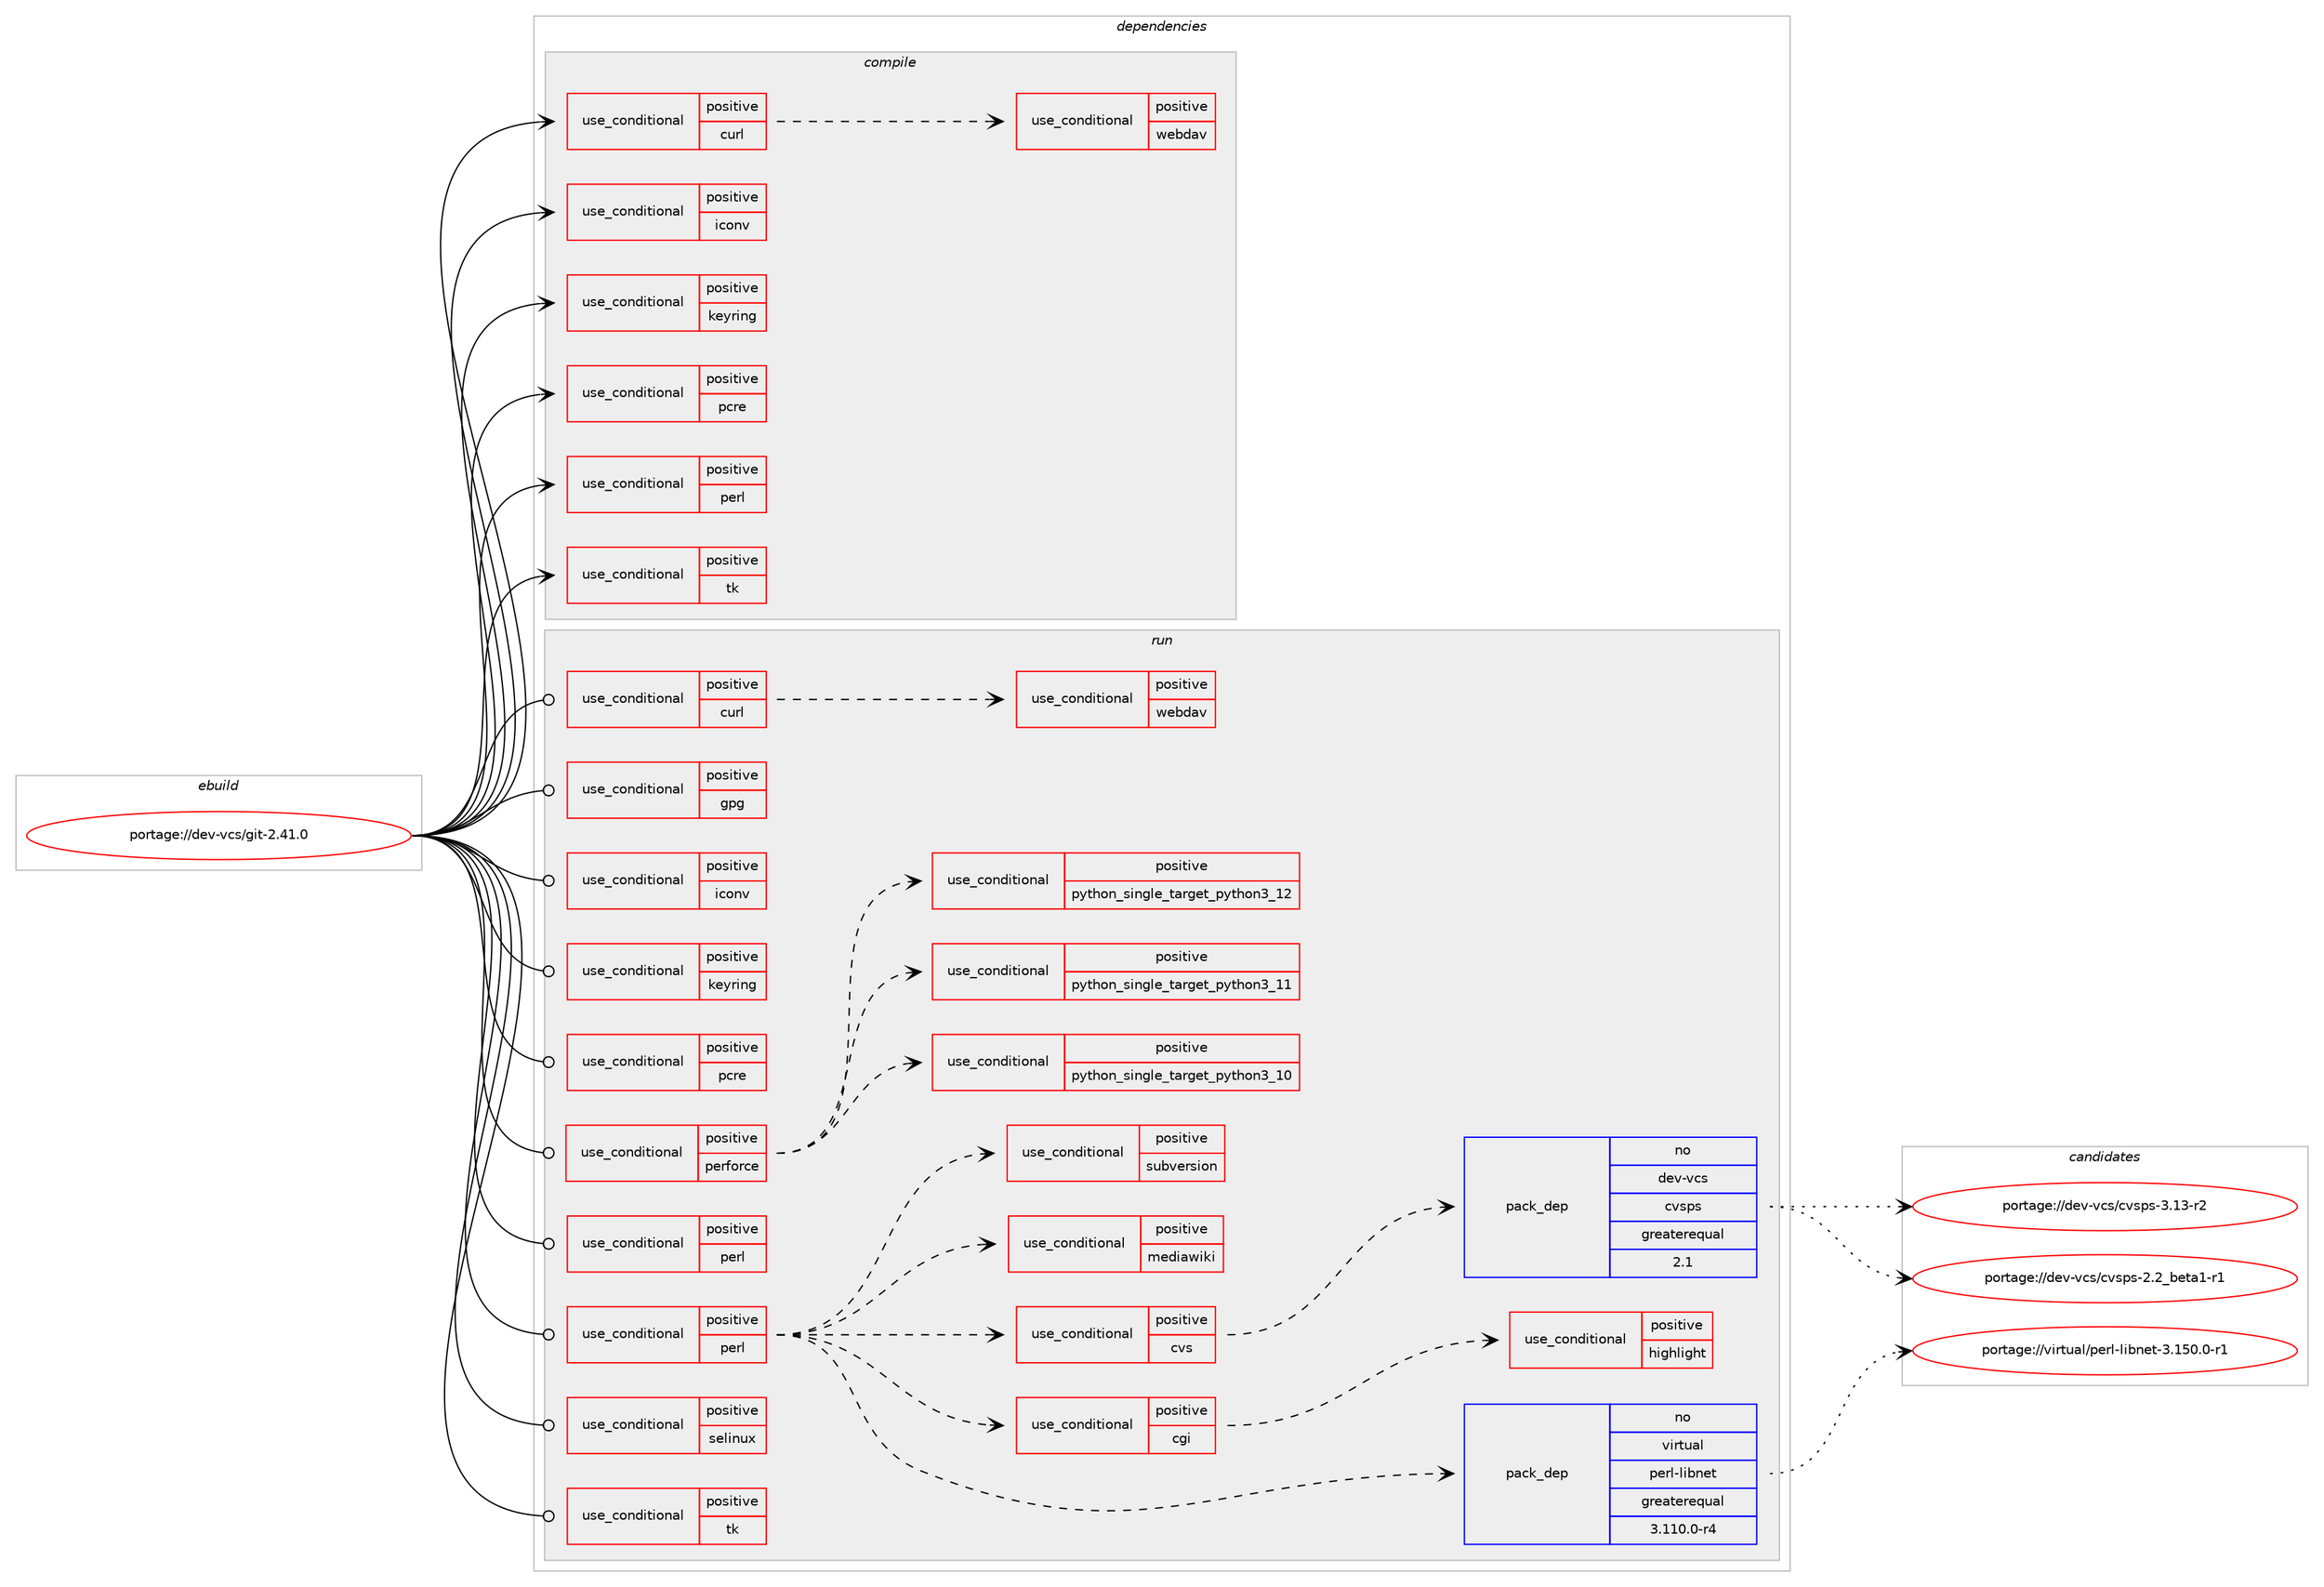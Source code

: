 digraph prolog {

# *************
# Graph options
# *************

newrank=true;
concentrate=true;
compound=true;
graph [rankdir=LR,fontname=Helvetica,fontsize=10,ranksep=1.5];#, ranksep=2.5, nodesep=0.2];
edge  [arrowhead=vee];
node  [fontname=Helvetica,fontsize=10];

# **********
# The ebuild
# **********

subgraph cluster_leftcol {
color=gray;
rank=same;
label=<<i>ebuild</i>>;
id [label="portage://dev-vcs/git-2.41.0", color=red, width=4, href="../dev-vcs/git-2.41.0.svg"];
}

# ****************
# The dependencies
# ****************

subgraph cluster_midcol {
color=gray;
label=<<i>dependencies</i>>;
subgraph cluster_compile {
fillcolor="#eeeeee";
style=filled;
label=<<i>compile</i>>;
subgraph cond60647 {
dependency112720 [label=<<TABLE BORDER="0" CELLBORDER="1" CELLSPACING="0" CELLPADDING="4"><TR><TD ROWSPAN="3" CELLPADDING="10">use_conditional</TD></TR><TR><TD>positive</TD></TR><TR><TD>curl</TD></TR></TABLE>>, shape=none, color=red];
# *** BEGIN UNKNOWN DEPENDENCY TYPE (TODO) ***
# dependency112720 -> package_dependency(portage://dev-vcs/git-2.41.0,install,no,net-misc,curl,none,[,,],[],[])
# *** END UNKNOWN DEPENDENCY TYPE (TODO) ***

subgraph cond60648 {
dependency112721 [label=<<TABLE BORDER="0" CELLBORDER="1" CELLSPACING="0" CELLPADDING="4"><TR><TD ROWSPAN="3" CELLPADDING="10">use_conditional</TD></TR><TR><TD>positive</TD></TR><TR><TD>webdav</TD></TR></TABLE>>, shape=none, color=red];
# *** BEGIN UNKNOWN DEPENDENCY TYPE (TODO) ***
# dependency112721 -> package_dependency(portage://dev-vcs/git-2.41.0,install,no,dev-libs,expat,none,[,,],[],[])
# *** END UNKNOWN DEPENDENCY TYPE (TODO) ***

}
dependency112720:e -> dependency112721:w [weight=20,style="dashed",arrowhead="vee"];
}
id:e -> dependency112720:w [weight=20,style="solid",arrowhead="vee"];
subgraph cond60649 {
dependency112722 [label=<<TABLE BORDER="0" CELLBORDER="1" CELLSPACING="0" CELLPADDING="4"><TR><TD ROWSPAN="3" CELLPADDING="10">use_conditional</TD></TR><TR><TD>positive</TD></TR><TR><TD>iconv</TD></TR></TABLE>>, shape=none, color=red];
# *** BEGIN UNKNOWN DEPENDENCY TYPE (TODO) ***
# dependency112722 -> package_dependency(portage://dev-vcs/git-2.41.0,install,no,virtual,libiconv,none,[,,],[],[])
# *** END UNKNOWN DEPENDENCY TYPE (TODO) ***

}
id:e -> dependency112722:w [weight=20,style="solid",arrowhead="vee"];
subgraph cond60650 {
dependency112723 [label=<<TABLE BORDER="0" CELLBORDER="1" CELLSPACING="0" CELLPADDING="4"><TR><TD ROWSPAN="3" CELLPADDING="10">use_conditional</TD></TR><TR><TD>positive</TD></TR><TR><TD>keyring</TD></TR></TABLE>>, shape=none, color=red];
# *** BEGIN UNKNOWN DEPENDENCY TYPE (TODO) ***
# dependency112723 -> package_dependency(portage://dev-vcs/git-2.41.0,install,no,app-crypt,libsecret,none,[,,],[],[])
# *** END UNKNOWN DEPENDENCY TYPE (TODO) ***

# *** BEGIN UNKNOWN DEPENDENCY TYPE (TODO) ***
# dependency112723 -> package_dependency(portage://dev-vcs/git-2.41.0,install,no,dev-libs,glib,none,[,,],[slot(2)],[])
# *** END UNKNOWN DEPENDENCY TYPE (TODO) ***

}
id:e -> dependency112723:w [weight=20,style="solid",arrowhead="vee"];
subgraph cond60651 {
dependency112724 [label=<<TABLE BORDER="0" CELLBORDER="1" CELLSPACING="0" CELLPADDING="4"><TR><TD ROWSPAN="3" CELLPADDING="10">use_conditional</TD></TR><TR><TD>positive</TD></TR><TR><TD>pcre</TD></TR></TABLE>>, shape=none, color=red];
# *** BEGIN UNKNOWN DEPENDENCY TYPE (TODO) ***
# dependency112724 -> package_dependency(portage://dev-vcs/git-2.41.0,install,no,dev-libs,libpcre2,none,[,,],any_same_slot,[])
# *** END UNKNOWN DEPENDENCY TYPE (TODO) ***

}
id:e -> dependency112724:w [weight=20,style="solid",arrowhead="vee"];
subgraph cond60652 {
dependency112725 [label=<<TABLE BORDER="0" CELLBORDER="1" CELLSPACING="0" CELLPADDING="4"><TR><TD ROWSPAN="3" CELLPADDING="10">use_conditional</TD></TR><TR><TD>positive</TD></TR><TR><TD>perl</TD></TR></TABLE>>, shape=none, color=red];
# *** BEGIN UNKNOWN DEPENDENCY TYPE (TODO) ***
# dependency112725 -> package_dependency(portage://dev-vcs/git-2.41.0,install,no,dev-lang,perl,none,[,,],any_same_slot,[use(disable(build),negative)])
# *** END UNKNOWN DEPENDENCY TYPE (TODO) ***

}
id:e -> dependency112725:w [weight=20,style="solid",arrowhead="vee"];
subgraph cond60653 {
dependency112726 [label=<<TABLE BORDER="0" CELLBORDER="1" CELLSPACING="0" CELLPADDING="4"><TR><TD ROWSPAN="3" CELLPADDING="10">use_conditional</TD></TR><TR><TD>positive</TD></TR><TR><TD>tk</TD></TR></TABLE>>, shape=none, color=red];
# *** BEGIN UNKNOWN DEPENDENCY TYPE (TODO) ***
# dependency112726 -> package_dependency(portage://dev-vcs/git-2.41.0,install,no,dev-lang,tk,none,[,,],any_same_slot,[])
# *** END UNKNOWN DEPENDENCY TYPE (TODO) ***

}
id:e -> dependency112726:w [weight=20,style="solid",arrowhead="vee"];
# *** BEGIN UNKNOWN DEPENDENCY TYPE (TODO) ***
# id -> package_dependency(portage://dev-vcs/git-2.41.0,install,no,dev-libs,openssl,none,[,,],any_same_slot,[])
# *** END UNKNOWN DEPENDENCY TYPE (TODO) ***

# *** BEGIN UNKNOWN DEPENDENCY TYPE (TODO) ***
# id -> package_dependency(portage://dev-vcs/git-2.41.0,install,no,sys-libs,zlib,none,[,,],[],[])
# *** END UNKNOWN DEPENDENCY TYPE (TODO) ***

}
subgraph cluster_compileandrun {
fillcolor="#eeeeee";
style=filled;
label=<<i>compile and run</i>>;
}
subgraph cluster_run {
fillcolor="#eeeeee";
style=filled;
label=<<i>run</i>>;
subgraph cond60654 {
dependency112727 [label=<<TABLE BORDER="0" CELLBORDER="1" CELLSPACING="0" CELLPADDING="4"><TR><TD ROWSPAN="3" CELLPADDING="10">use_conditional</TD></TR><TR><TD>positive</TD></TR><TR><TD>curl</TD></TR></TABLE>>, shape=none, color=red];
# *** BEGIN UNKNOWN DEPENDENCY TYPE (TODO) ***
# dependency112727 -> package_dependency(portage://dev-vcs/git-2.41.0,run,no,net-misc,curl,none,[,,],[],[])
# *** END UNKNOWN DEPENDENCY TYPE (TODO) ***

subgraph cond60655 {
dependency112728 [label=<<TABLE BORDER="0" CELLBORDER="1" CELLSPACING="0" CELLPADDING="4"><TR><TD ROWSPAN="3" CELLPADDING="10">use_conditional</TD></TR><TR><TD>positive</TD></TR><TR><TD>webdav</TD></TR></TABLE>>, shape=none, color=red];
# *** BEGIN UNKNOWN DEPENDENCY TYPE (TODO) ***
# dependency112728 -> package_dependency(portage://dev-vcs/git-2.41.0,run,no,dev-libs,expat,none,[,,],[],[])
# *** END UNKNOWN DEPENDENCY TYPE (TODO) ***

}
dependency112727:e -> dependency112728:w [weight=20,style="dashed",arrowhead="vee"];
}
id:e -> dependency112727:w [weight=20,style="solid",arrowhead="odot"];
subgraph cond60656 {
dependency112729 [label=<<TABLE BORDER="0" CELLBORDER="1" CELLSPACING="0" CELLPADDING="4"><TR><TD ROWSPAN="3" CELLPADDING="10">use_conditional</TD></TR><TR><TD>positive</TD></TR><TR><TD>gpg</TD></TR></TABLE>>, shape=none, color=red];
# *** BEGIN UNKNOWN DEPENDENCY TYPE (TODO) ***
# dependency112729 -> package_dependency(portage://dev-vcs/git-2.41.0,run,no,app-crypt,gnupg,none,[,,],[],[])
# *** END UNKNOWN DEPENDENCY TYPE (TODO) ***

}
id:e -> dependency112729:w [weight=20,style="solid",arrowhead="odot"];
subgraph cond60657 {
dependency112730 [label=<<TABLE BORDER="0" CELLBORDER="1" CELLSPACING="0" CELLPADDING="4"><TR><TD ROWSPAN="3" CELLPADDING="10">use_conditional</TD></TR><TR><TD>positive</TD></TR><TR><TD>iconv</TD></TR></TABLE>>, shape=none, color=red];
# *** BEGIN UNKNOWN DEPENDENCY TYPE (TODO) ***
# dependency112730 -> package_dependency(portage://dev-vcs/git-2.41.0,run,no,virtual,libiconv,none,[,,],[],[])
# *** END UNKNOWN DEPENDENCY TYPE (TODO) ***

}
id:e -> dependency112730:w [weight=20,style="solid",arrowhead="odot"];
subgraph cond60658 {
dependency112731 [label=<<TABLE BORDER="0" CELLBORDER="1" CELLSPACING="0" CELLPADDING="4"><TR><TD ROWSPAN="3" CELLPADDING="10">use_conditional</TD></TR><TR><TD>positive</TD></TR><TR><TD>keyring</TD></TR></TABLE>>, shape=none, color=red];
# *** BEGIN UNKNOWN DEPENDENCY TYPE (TODO) ***
# dependency112731 -> package_dependency(portage://dev-vcs/git-2.41.0,run,no,app-crypt,libsecret,none,[,,],[],[])
# *** END UNKNOWN DEPENDENCY TYPE (TODO) ***

# *** BEGIN UNKNOWN DEPENDENCY TYPE (TODO) ***
# dependency112731 -> package_dependency(portage://dev-vcs/git-2.41.0,run,no,dev-libs,glib,none,[,,],[slot(2)],[])
# *** END UNKNOWN DEPENDENCY TYPE (TODO) ***

}
id:e -> dependency112731:w [weight=20,style="solid",arrowhead="odot"];
subgraph cond60659 {
dependency112732 [label=<<TABLE BORDER="0" CELLBORDER="1" CELLSPACING="0" CELLPADDING="4"><TR><TD ROWSPAN="3" CELLPADDING="10">use_conditional</TD></TR><TR><TD>positive</TD></TR><TR><TD>pcre</TD></TR></TABLE>>, shape=none, color=red];
# *** BEGIN UNKNOWN DEPENDENCY TYPE (TODO) ***
# dependency112732 -> package_dependency(portage://dev-vcs/git-2.41.0,run,no,dev-libs,libpcre2,none,[,,],any_same_slot,[])
# *** END UNKNOWN DEPENDENCY TYPE (TODO) ***

}
id:e -> dependency112732:w [weight=20,style="solid",arrowhead="odot"];
subgraph cond60660 {
dependency112733 [label=<<TABLE BORDER="0" CELLBORDER="1" CELLSPACING="0" CELLPADDING="4"><TR><TD ROWSPAN="3" CELLPADDING="10">use_conditional</TD></TR><TR><TD>positive</TD></TR><TR><TD>perforce</TD></TR></TABLE>>, shape=none, color=red];
subgraph cond60661 {
dependency112734 [label=<<TABLE BORDER="0" CELLBORDER="1" CELLSPACING="0" CELLPADDING="4"><TR><TD ROWSPAN="3" CELLPADDING="10">use_conditional</TD></TR><TR><TD>positive</TD></TR><TR><TD>python_single_target_python3_10</TD></TR></TABLE>>, shape=none, color=red];
# *** BEGIN UNKNOWN DEPENDENCY TYPE (TODO) ***
# dependency112734 -> package_dependency(portage://dev-vcs/git-2.41.0,run,no,dev-lang,python,none,[,,],[slot(3.10)],[])
# *** END UNKNOWN DEPENDENCY TYPE (TODO) ***

}
dependency112733:e -> dependency112734:w [weight=20,style="dashed",arrowhead="vee"];
subgraph cond60662 {
dependency112735 [label=<<TABLE BORDER="0" CELLBORDER="1" CELLSPACING="0" CELLPADDING="4"><TR><TD ROWSPAN="3" CELLPADDING="10">use_conditional</TD></TR><TR><TD>positive</TD></TR><TR><TD>python_single_target_python3_11</TD></TR></TABLE>>, shape=none, color=red];
# *** BEGIN UNKNOWN DEPENDENCY TYPE (TODO) ***
# dependency112735 -> package_dependency(portage://dev-vcs/git-2.41.0,run,no,dev-lang,python,none,[,,],[slot(3.11)],[])
# *** END UNKNOWN DEPENDENCY TYPE (TODO) ***

}
dependency112733:e -> dependency112735:w [weight=20,style="dashed",arrowhead="vee"];
subgraph cond60663 {
dependency112736 [label=<<TABLE BORDER="0" CELLBORDER="1" CELLSPACING="0" CELLPADDING="4"><TR><TD ROWSPAN="3" CELLPADDING="10">use_conditional</TD></TR><TR><TD>positive</TD></TR><TR><TD>python_single_target_python3_12</TD></TR></TABLE>>, shape=none, color=red];
# *** BEGIN UNKNOWN DEPENDENCY TYPE (TODO) ***
# dependency112736 -> package_dependency(portage://dev-vcs/git-2.41.0,run,no,dev-lang,python,none,[,,],[slot(3.12)],[])
# *** END UNKNOWN DEPENDENCY TYPE (TODO) ***

}
dependency112733:e -> dependency112736:w [weight=20,style="dashed",arrowhead="vee"];
}
id:e -> dependency112733:w [weight=20,style="solid",arrowhead="odot"];
subgraph cond60664 {
dependency112737 [label=<<TABLE BORDER="0" CELLBORDER="1" CELLSPACING="0" CELLPADDING="4"><TR><TD ROWSPAN="3" CELLPADDING="10">use_conditional</TD></TR><TR><TD>positive</TD></TR><TR><TD>perl</TD></TR></TABLE>>, shape=none, color=red];
# *** BEGIN UNKNOWN DEPENDENCY TYPE (TODO) ***
# dependency112737 -> package_dependency(portage://dev-vcs/git-2.41.0,run,no,dev-lang,perl,none,[,,],any_same_slot,[use(disable(build),negative)])
# *** END UNKNOWN DEPENDENCY TYPE (TODO) ***

}
id:e -> dependency112737:w [weight=20,style="solid",arrowhead="odot"];
subgraph cond60665 {
dependency112738 [label=<<TABLE BORDER="0" CELLBORDER="1" CELLSPACING="0" CELLPADDING="4"><TR><TD ROWSPAN="3" CELLPADDING="10">use_conditional</TD></TR><TR><TD>positive</TD></TR><TR><TD>perl</TD></TR></TABLE>>, shape=none, color=red];
# *** BEGIN UNKNOWN DEPENDENCY TYPE (TODO) ***
# dependency112738 -> package_dependency(portage://dev-vcs/git-2.41.0,run,no,dev-perl,Error,none,[,,],[],[])
# *** END UNKNOWN DEPENDENCY TYPE (TODO) ***

# *** BEGIN UNKNOWN DEPENDENCY TYPE (TODO) ***
# dependency112738 -> package_dependency(portage://dev-vcs/git-2.41.0,run,no,dev-perl,MailTools,none,[,,],[],[])
# *** END UNKNOWN DEPENDENCY TYPE (TODO) ***

# *** BEGIN UNKNOWN DEPENDENCY TYPE (TODO) ***
# dependency112738 -> package_dependency(portage://dev-vcs/git-2.41.0,run,no,dev-perl,Authen-SASL,none,[,,],[],[])
# *** END UNKNOWN DEPENDENCY TYPE (TODO) ***

subgraph pack50630 {
dependency112739 [label=<<TABLE BORDER="0" CELLBORDER="1" CELLSPACING="0" CELLPADDING="4" WIDTH="220"><TR><TD ROWSPAN="6" CELLPADDING="30">pack_dep</TD></TR><TR><TD WIDTH="110">no</TD></TR><TR><TD>virtual</TD></TR><TR><TD>perl-libnet</TD></TR><TR><TD>greaterequal</TD></TR><TR><TD>3.110.0-r4</TD></TR></TABLE>>, shape=none, color=blue];
}
dependency112738:e -> dependency112739:w [weight=20,style="dashed",arrowhead="vee"];
subgraph cond60666 {
dependency112740 [label=<<TABLE BORDER="0" CELLBORDER="1" CELLSPACING="0" CELLPADDING="4"><TR><TD ROWSPAN="3" CELLPADDING="10">use_conditional</TD></TR><TR><TD>positive</TD></TR><TR><TD>cgi</TD></TR></TABLE>>, shape=none, color=red];
# *** BEGIN UNKNOWN DEPENDENCY TYPE (TODO) ***
# dependency112740 -> package_dependency(portage://dev-vcs/git-2.41.0,run,no,dev-perl,CGI,none,[,,],[],[])
# *** END UNKNOWN DEPENDENCY TYPE (TODO) ***

subgraph cond60667 {
dependency112741 [label=<<TABLE BORDER="0" CELLBORDER="1" CELLSPACING="0" CELLPADDING="4"><TR><TD ROWSPAN="3" CELLPADDING="10">use_conditional</TD></TR><TR><TD>positive</TD></TR><TR><TD>highlight</TD></TR></TABLE>>, shape=none, color=red];
# *** BEGIN UNKNOWN DEPENDENCY TYPE (TODO) ***
# dependency112741 -> package_dependency(portage://dev-vcs/git-2.41.0,run,no,app-text,highlight,none,[,,],[],[])
# *** END UNKNOWN DEPENDENCY TYPE (TODO) ***

}
dependency112740:e -> dependency112741:w [weight=20,style="dashed",arrowhead="vee"];
}
dependency112738:e -> dependency112740:w [weight=20,style="dashed",arrowhead="vee"];
subgraph cond60668 {
dependency112742 [label=<<TABLE BORDER="0" CELLBORDER="1" CELLSPACING="0" CELLPADDING="4"><TR><TD ROWSPAN="3" CELLPADDING="10">use_conditional</TD></TR><TR><TD>positive</TD></TR><TR><TD>cvs</TD></TR></TABLE>>, shape=none, color=red];
subgraph pack50631 {
dependency112743 [label=<<TABLE BORDER="0" CELLBORDER="1" CELLSPACING="0" CELLPADDING="4" WIDTH="220"><TR><TD ROWSPAN="6" CELLPADDING="30">pack_dep</TD></TR><TR><TD WIDTH="110">no</TD></TR><TR><TD>dev-vcs</TD></TR><TR><TD>cvsps</TD></TR><TR><TD>greaterequal</TD></TR><TR><TD>2.1</TD></TR></TABLE>>, shape=none, color=blue];
}
dependency112742:e -> dependency112743:w [weight=20,style="dashed",arrowhead="vee"];
# *** BEGIN UNKNOWN DEPENDENCY TYPE (TODO) ***
# dependency112742 -> package_dependency(portage://dev-vcs/git-2.41.0,run,no,dev-perl,DBI,none,[,,],[],[])
# *** END UNKNOWN DEPENDENCY TYPE (TODO) ***

# *** BEGIN UNKNOWN DEPENDENCY TYPE (TODO) ***
# dependency112742 -> package_dependency(portage://dev-vcs/git-2.41.0,run,no,dev-perl,DBD-SQLite,none,[,,],[],[])
# *** END UNKNOWN DEPENDENCY TYPE (TODO) ***

}
dependency112738:e -> dependency112742:w [weight=20,style="dashed",arrowhead="vee"];
subgraph cond60669 {
dependency112744 [label=<<TABLE BORDER="0" CELLBORDER="1" CELLSPACING="0" CELLPADDING="4"><TR><TD ROWSPAN="3" CELLPADDING="10">use_conditional</TD></TR><TR><TD>positive</TD></TR><TR><TD>mediawiki</TD></TR></TABLE>>, shape=none, color=red];
# *** BEGIN UNKNOWN DEPENDENCY TYPE (TODO) ***
# dependency112744 -> package_dependency(portage://dev-vcs/git-2.41.0,run,no,dev-perl,DateTime-Format-ISO8601,none,[,,],[],[])
# *** END UNKNOWN DEPENDENCY TYPE (TODO) ***

# *** BEGIN UNKNOWN DEPENDENCY TYPE (TODO) ***
# dependency112744 -> package_dependency(portage://dev-vcs/git-2.41.0,run,no,dev-perl,HTML-Tree,none,[,,],[],[])
# *** END UNKNOWN DEPENDENCY TYPE (TODO) ***

# *** BEGIN UNKNOWN DEPENDENCY TYPE (TODO) ***
# dependency112744 -> package_dependency(portage://dev-vcs/git-2.41.0,run,no,dev-perl,MediaWiki-API,none,[,,],[],[])
# *** END UNKNOWN DEPENDENCY TYPE (TODO) ***

}
dependency112738:e -> dependency112744:w [weight=20,style="dashed",arrowhead="vee"];
subgraph cond60670 {
dependency112745 [label=<<TABLE BORDER="0" CELLBORDER="1" CELLSPACING="0" CELLPADDING="4"><TR><TD ROWSPAN="3" CELLPADDING="10">use_conditional</TD></TR><TR><TD>positive</TD></TR><TR><TD>subversion</TD></TR></TABLE>>, shape=none, color=red];
# *** BEGIN UNKNOWN DEPENDENCY TYPE (TODO) ***
# dependency112745 -> package_dependency(portage://dev-vcs/git-2.41.0,run,no,dev-vcs,subversion,none,[,,],[],[use(disable(dso),negative),use(enable(perl),none)])
# *** END UNKNOWN DEPENDENCY TYPE (TODO) ***

# *** BEGIN UNKNOWN DEPENDENCY TYPE (TODO) ***
# dependency112745 -> package_dependency(portage://dev-vcs/git-2.41.0,run,no,dev-perl,libwww-perl,none,[,,],[],[])
# *** END UNKNOWN DEPENDENCY TYPE (TODO) ***

# *** BEGIN UNKNOWN DEPENDENCY TYPE (TODO) ***
# dependency112745 -> package_dependency(portage://dev-vcs/git-2.41.0,run,no,dev-perl,TermReadKey,none,[,,],[],[])
# *** END UNKNOWN DEPENDENCY TYPE (TODO) ***

}
dependency112738:e -> dependency112745:w [weight=20,style="dashed",arrowhead="vee"];
}
id:e -> dependency112738:w [weight=20,style="solid",arrowhead="odot"];
subgraph cond60671 {
dependency112746 [label=<<TABLE BORDER="0" CELLBORDER="1" CELLSPACING="0" CELLPADDING="4"><TR><TD ROWSPAN="3" CELLPADDING="10">use_conditional</TD></TR><TR><TD>positive</TD></TR><TR><TD>selinux</TD></TR></TABLE>>, shape=none, color=red];
# *** BEGIN UNKNOWN DEPENDENCY TYPE (TODO) ***
# dependency112746 -> package_dependency(portage://dev-vcs/git-2.41.0,run,no,sec-policy,selinux-git,none,[,,],[],[])
# *** END UNKNOWN DEPENDENCY TYPE (TODO) ***

}
id:e -> dependency112746:w [weight=20,style="solid",arrowhead="odot"];
subgraph cond60672 {
dependency112747 [label=<<TABLE BORDER="0" CELLBORDER="1" CELLSPACING="0" CELLPADDING="4"><TR><TD ROWSPAN="3" CELLPADDING="10">use_conditional</TD></TR><TR><TD>positive</TD></TR><TR><TD>tk</TD></TR></TABLE>>, shape=none, color=red];
# *** BEGIN UNKNOWN DEPENDENCY TYPE (TODO) ***
# dependency112747 -> package_dependency(portage://dev-vcs/git-2.41.0,run,no,dev-lang,tk,none,[,,],any_same_slot,[])
# *** END UNKNOWN DEPENDENCY TYPE (TODO) ***

}
id:e -> dependency112747:w [weight=20,style="solid",arrowhead="odot"];
# *** BEGIN UNKNOWN DEPENDENCY TYPE (TODO) ***
# id -> package_dependency(portage://dev-vcs/git-2.41.0,run,no,dev-libs,openssl,none,[,,],any_same_slot,[])
# *** END UNKNOWN DEPENDENCY TYPE (TODO) ***

# *** BEGIN UNKNOWN DEPENDENCY TYPE (TODO) ***
# id -> package_dependency(portage://dev-vcs/git-2.41.0,run,no,sys-libs,zlib,none,[,,],[],[])
# *** END UNKNOWN DEPENDENCY TYPE (TODO) ***

}
}

# **************
# The candidates
# **************

subgraph cluster_choices {
rank=same;
color=gray;
label=<<i>candidates</i>>;

subgraph choice50630 {
color=black;
nodesep=1;
choice1181051141161179710847112101114108451081059811010111645514649534846484511449 [label="portage://virtual/perl-libnet-3.150.0-r1", color=red, width=4,href="../virtual/perl-libnet-3.150.0-r1.svg"];
dependency112739:e -> choice1181051141161179710847112101114108451081059811010111645514649534846484511449:w [style=dotted,weight="100"];
}
subgraph choice50631 {
color=black;
nodesep=1;
choice1001011184511899115479911811511211545504650959810111697494511449 [label="portage://dev-vcs/cvsps-2.2_beta1-r1", color=red, width=4,href="../dev-vcs/cvsps-2.2_beta1-r1.svg"];
choice1001011184511899115479911811511211545514649514511450 [label="portage://dev-vcs/cvsps-3.13-r2", color=red, width=4,href="../dev-vcs/cvsps-3.13-r2.svg"];
dependency112743:e -> choice1001011184511899115479911811511211545504650959810111697494511449:w [style=dotted,weight="100"];
dependency112743:e -> choice1001011184511899115479911811511211545514649514511450:w [style=dotted,weight="100"];
}
}

}
